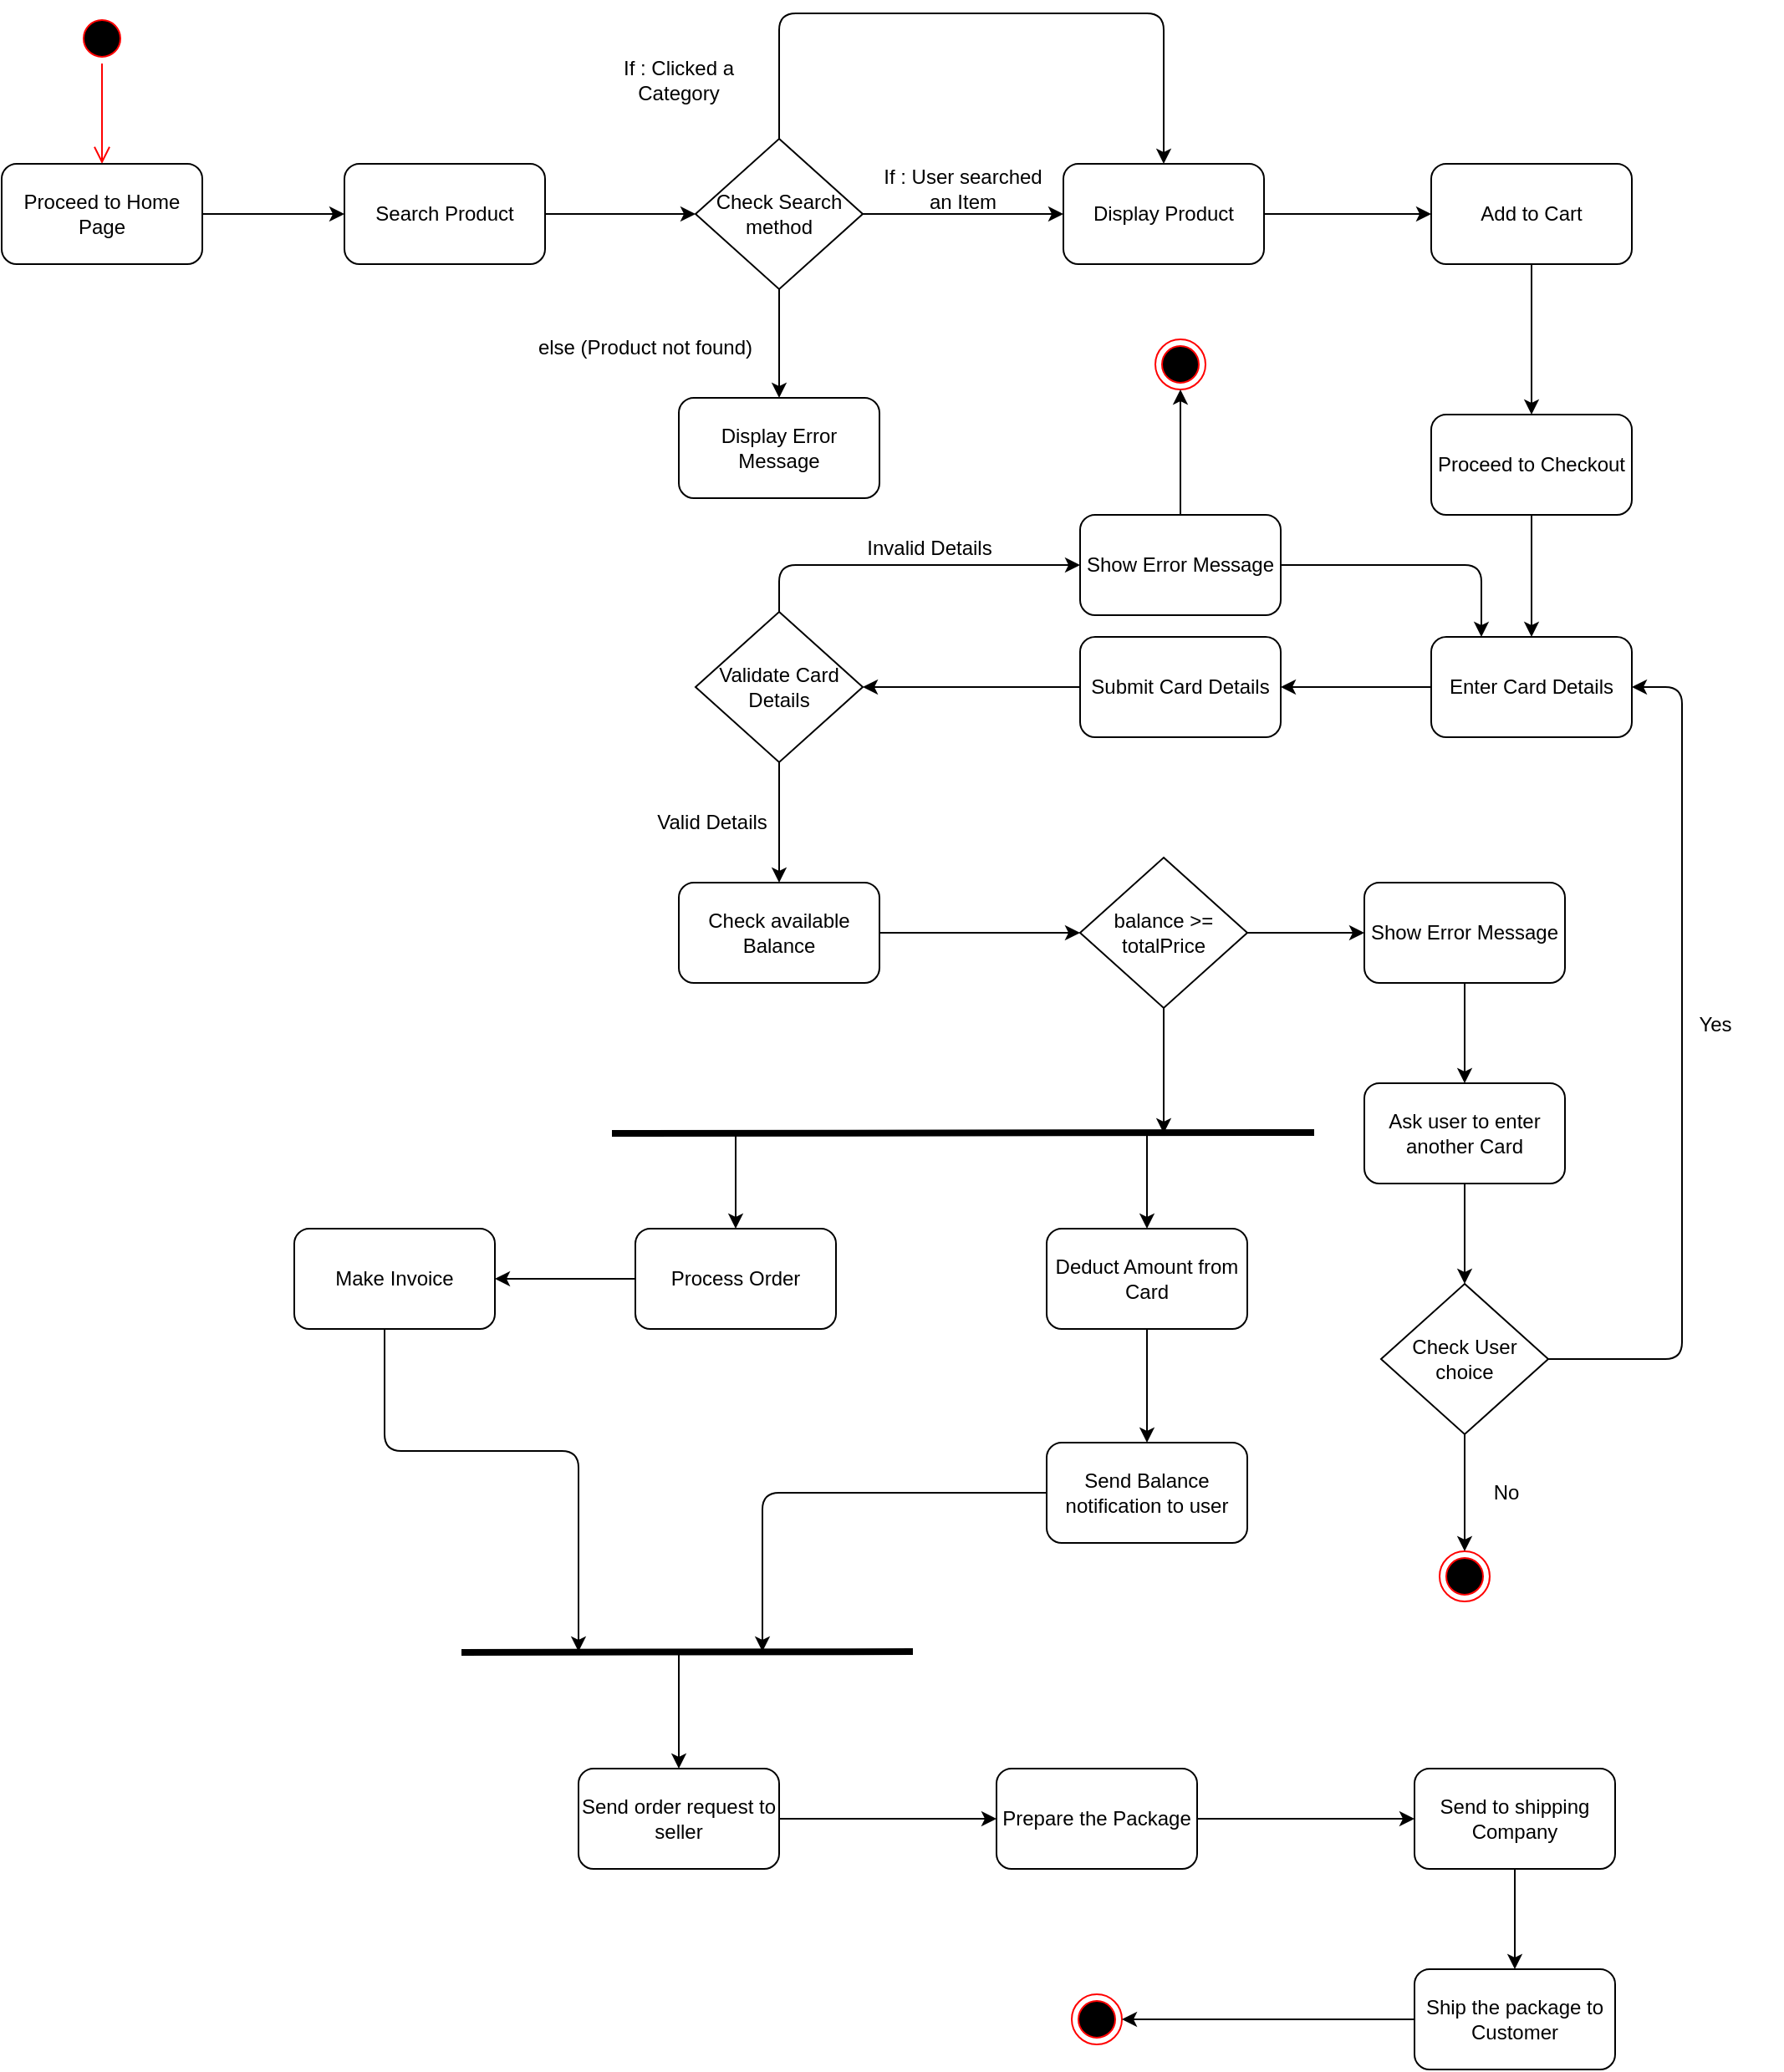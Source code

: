 <mxfile version="10.6.3" type="device"><diagram id="DP94AzspVRqVs0FC97Al" name="Page-1"><mxGraphModel dx="1358" dy="750" grid="1" gridSize="10" guides="1" tooltips="1" connect="1" arrows="1" fold="1" page="1" pageScale="1" pageWidth="1169" pageHeight="827" math="0" shadow="0"><root><mxCell id="0"/><mxCell id="1" parent="0"/><mxCell id="HlpJmoHyJeELnDshYDKf-1" value="" style="ellipse;html=1;shape=startState;fillColor=#000000;strokeColor=#ff0000;" vertex="1" parent="1"><mxGeometry x="130" y="40" width="30" height="30" as="geometry"/></mxCell><mxCell id="HlpJmoHyJeELnDshYDKf-2" value="" style="edgeStyle=orthogonalEdgeStyle;html=1;verticalAlign=bottom;endArrow=open;endSize=8;strokeColor=#ff0000;" edge="1" source="HlpJmoHyJeELnDshYDKf-1" parent="1"><mxGeometry relative="1" as="geometry"><mxPoint x="145" y="130" as="targetPoint"/></mxGeometry></mxCell><mxCell id="HlpJmoHyJeELnDshYDKf-3" value="Proceed to Home Page" style="rounded=1;whiteSpace=wrap;html=1;" vertex="1" parent="1"><mxGeometry x="85" y="130" width="120" height="60" as="geometry"/></mxCell><mxCell id="HlpJmoHyJeELnDshYDKf-4" value="" style="endArrow=classic;html=1;exitX=1;exitY=0.5;exitDx=0;exitDy=0;entryX=0;entryY=0.5;entryDx=0;entryDy=0;" edge="1" parent="1" source="HlpJmoHyJeELnDshYDKf-3" target="HlpJmoHyJeELnDshYDKf-5"><mxGeometry width="50" height="50" relative="1" as="geometry"><mxPoint x="280" y="185" as="sourcePoint"/><mxPoint x="310" y="160" as="targetPoint"/></mxGeometry></mxCell><mxCell id="HlpJmoHyJeELnDshYDKf-5" value="Search Product" style="rounded=1;whiteSpace=wrap;html=1;" vertex="1" parent="1"><mxGeometry x="290" y="130" width="120" height="60" as="geometry"/></mxCell><mxCell id="HlpJmoHyJeELnDshYDKf-7" value="" style="endArrow=classic;html=1;entryX=0;entryY=0.5;entryDx=0;entryDy=0;" edge="1" parent="1" target="HlpJmoHyJeELnDshYDKf-32"><mxGeometry width="50" height="50" relative="1" as="geometry"><mxPoint x="410" y="160" as="sourcePoint"/><mxPoint x="490" y="160" as="targetPoint"/></mxGeometry></mxCell><mxCell id="HlpJmoHyJeELnDshYDKf-10" value="Display Product" style="rounded=1;whiteSpace=wrap;html=1;" vertex="1" parent="1"><mxGeometry x="720" y="130" width="120" height="60" as="geometry"/></mxCell><mxCell id="HlpJmoHyJeELnDshYDKf-20" value="" style="ellipse;html=1;shape=endState;fillColor=#000000;strokeColor=#ff0000;" vertex="1" parent="1"><mxGeometry x="945" y="960" width="30" height="30" as="geometry"/></mxCell><mxCell id="HlpJmoHyJeELnDshYDKf-27" value="" style="endArrow=classic;html=1;exitX=1;exitY=0.5;exitDx=0;exitDy=0;entryX=0;entryY=0.5;entryDx=0;entryDy=0;" edge="1" parent="1" source="HlpJmoHyJeELnDshYDKf-10" target="HlpJmoHyJeELnDshYDKf-43"><mxGeometry width="50" height="50" relative="1" as="geometry"><mxPoint x="620" y="170" as="sourcePoint"/><mxPoint x="940" y="160" as="targetPoint"/></mxGeometry></mxCell><mxCell id="HlpJmoHyJeELnDshYDKf-31" value="" style="endArrow=classic;html=1;exitX=0.5;exitY=1;exitDx=0;exitDy=0;entryX=0.5;entryY=0;entryDx=0;entryDy=0;" edge="1" parent="1" source="HlpJmoHyJeELnDshYDKf-43" target="HlpJmoHyJeELnDshYDKf-44"><mxGeometry width="50" height="50" relative="1" as="geometry"><mxPoint x="930" y="450" as="sourcePoint"/><mxPoint x="856" y="340" as="targetPoint"/></mxGeometry></mxCell><mxCell id="HlpJmoHyJeELnDshYDKf-32" value="Check Search method" style="rhombus;whiteSpace=wrap;html=1;" vertex="1" parent="1"><mxGeometry x="500" y="115" width="100" height="90" as="geometry"/></mxCell><mxCell id="HlpJmoHyJeELnDshYDKf-33" value="" style="endArrow=classic;html=1;exitX=1;exitY=0.5;exitDx=0;exitDy=0;entryX=0;entryY=0.5;entryDx=0;entryDy=0;" edge="1" parent="1" source="HlpJmoHyJeELnDshYDKf-32" target="HlpJmoHyJeELnDshYDKf-10"><mxGeometry width="50" height="50" relative="1" as="geometry"><mxPoint x="850" y="170" as="sourcePoint"/><mxPoint x="950" y="170" as="targetPoint"/></mxGeometry></mxCell><mxCell id="HlpJmoHyJeELnDshYDKf-34" value="If : User searched an Item" style="text;html=1;strokeColor=none;fillColor=none;align=center;verticalAlign=middle;whiteSpace=wrap;rounded=0;" vertex="1" parent="1"><mxGeometry x="610" y="135" width="100" height="20" as="geometry"/></mxCell><mxCell id="HlpJmoHyJeELnDshYDKf-35" value="If : Clicked a Category" style="text;html=1;strokeColor=none;fillColor=none;align=center;verticalAlign=middle;whiteSpace=wrap;rounded=0;" vertex="1" parent="1"><mxGeometry x="440" y="70" width="100" height="20" as="geometry"/></mxCell><mxCell id="HlpJmoHyJeELnDshYDKf-38" value="" style="endArrow=classic;html=1;exitX=0.5;exitY=0;exitDx=0;exitDy=0;entryX=0.5;entryY=0;entryDx=0;entryDy=0;" edge="1" parent="1" source="HlpJmoHyJeELnDshYDKf-32" target="HlpJmoHyJeELnDshYDKf-10"><mxGeometry width="50" height="50" relative="1" as="geometry"><mxPoint x="520" y="269.5" as="sourcePoint"/><mxPoint x="620" y="269.5" as="targetPoint"/><Array as="points"><mxPoint x="550" y="40"/><mxPoint x="660" y="40"/><mxPoint x="780" y="40"/></Array></mxGeometry></mxCell><mxCell id="HlpJmoHyJeELnDshYDKf-40" value="Display Error Message" style="rounded=1;whiteSpace=wrap;html=1;" vertex="1" parent="1"><mxGeometry x="490" y="270" width="120" height="60" as="geometry"/></mxCell><mxCell id="HlpJmoHyJeELnDshYDKf-41" value="" style="endArrow=classic;html=1;entryX=0.5;entryY=0;entryDx=0;entryDy=0;exitX=0.5;exitY=1;exitDx=0;exitDy=0;" edge="1" parent="1" source="HlpJmoHyJeELnDshYDKf-32" target="HlpJmoHyJeELnDshYDKf-40"><mxGeometry width="50" height="50" relative="1" as="geometry"><mxPoint x="420" y="170" as="sourcePoint"/><mxPoint x="510" y="170" as="targetPoint"/></mxGeometry></mxCell><mxCell id="HlpJmoHyJeELnDshYDKf-42" value="else (Product not found)" style="text;html=1;strokeColor=none;fillColor=none;align=center;verticalAlign=middle;whiteSpace=wrap;rounded=0;" vertex="1" parent="1"><mxGeometry x="400" y="230" width="140" height="20" as="geometry"/></mxCell><mxCell id="HlpJmoHyJeELnDshYDKf-43" value="Add to Cart" style="rounded=1;whiteSpace=wrap;html=1;" vertex="1" parent="1"><mxGeometry x="940" y="130" width="120" height="60" as="geometry"/></mxCell><mxCell id="HlpJmoHyJeELnDshYDKf-44" value="Proceed to Checkout" style="rounded=1;whiteSpace=wrap;html=1;" vertex="1" parent="1"><mxGeometry x="940" y="280" width="120" height="60" as="geometry"/></mxCell><mxCell id="HlpJmoHyJeELnDshYDKf-45" value="Enter Card Details" style="rounded=1;whiteSpace=wrap;html=1;" vertex="1" parent="1"><mxGeometry x="940" y="413" width="120" height="60" as="geometry"/></mxCell><mxCell id="HlpJmoHyJeELnDshYDKf-46" value="" style="endArrow=classic;html=1;exitX=0.5;exitY=1;exitDx=0;exitDy=0;" edge="1" parent="1" source="HlpJmoHyJeELnDshYDKf-44" target="HlpJmoHyJeELnDshYDKf-45"><mxGeometry width="50" height="50" relative="1" as="geometry"><mxPoint x="1010" y="200" as="sourcePoint"/><mxPoint x="1010" y="290" as="targetPoint"/></mxGeometry></mxCell><mxCell id="HlpJmoHyJeELnDshYDKf-47" value="Submit Card Details" style="rounded=1;whiteSpace=wrap;html=1;" vertex="1" parent="1"><mxGeometry x="730" y="413" width="120" height="60" as="geometry"/></mxCell><mxCell id="HlpJmoHyJeELnDshYDKf-48" value="" style="endArrow=classic;html=1;exitX=0;exitY=0.5;exitDx=0;exitDy=0;entryX=1;entryY=0.5;entryDx=0;entryDy=0;" edge="1" parent="1" source="HlpJmoHyJeELnDshYDKf-45" target="HlpJmoHyJeELnDshYDKf-47"><mxGeometry width="50" height="50" relative="1" as="geometry"><mxPoint x="1010" y="350" as="sourcePoint"/><mxPoint x="1010" y="423" as="targetPoint"/></mxGeometry></mxCell><mxCell id="HlpJmoHyJeELnDshYDKf-49" value="Validate Card Details" style="rhombus;whiteSpace=wrap;html=1;" vertex="1" parent="1"><mxGeometry x="500" y="398" width="100" height="90" as="geometry"/></mxCell><mxCell id="HlpJmoHyJeELnDshYDKf-50" value="" style="endArrow=classic;html=1;exitX=0;exitY=0.5;exitDx=0;exitDy=0;entryX=1;entryY=0.5;entryDx=0;entryDy=0;" edge="1" parent="1" source="HlpJmoHyJeELnDshYDKf-47" target="HlpJmoHyJeELnDshYDKf-49"><mxGeometry width="50" height="50" relative="1" as="geometry"><mxPoint x="740" y="450" as="sourcePoint"/><mxPoint x="650" y="450" as="targetPoint"/></mxGeometry></mxCell><mxCell id="HlpJmoHyJeELnDshYDKf-51" value="" style="endArrow=classic;html=1;exitX=0.5;exitY=0;exitDx=0;exitDy=0;entryX=0;entryY=0.5;entryDx=0;entryDy=0;" edge="1" parent="1" source="HlpJmoHyJeELnDshYDKf-49" target="HlpJmoHyJeELnDshYDKf-53"><mxGeometry width="50" height="50" relative="1" as="geometry"><mxPoint x="600" y="390" as="sourcePoint"/><mxPoint x="720" y="390" as="targetPoint"/><Array as="points"><mxPoint x="550" y="370"/></Array></mxGeometry></mxCell><mxCell id="HlpJmoHyJeELnDshYDKf-52" value="Valid Details" style="text;html=1;strokeColor=none;fillColor=none;align=center;verticalAlign=middle;whiteSpace=wrap;rounded=0;" vertex="1" parent="1"><mxGeometry x="440" y="514" width="140" height="20" as="geometry"/></mxCell><mxCell id="HlpJmoHyJeELnDshYDKf-53" value="Show Error Message" style="rounded=1;whiteSpace=wrap;html=1;" vertex="1" parent="1"><mxGeometry x="730" y="340" width="120" height="60" as="geometry"/></mxCell><mxCell id="HlpJmoHyJeELnDshYDKf-54" value="Invalid Details" style="text;html=1;strokeColor=none;fillColor=none;align=center;verticalAlign=middle;whiteSpace=wrap;rounded=0;" vertex="1" parent="1"><mxGeometry x="570" y="350" width="140" height="20" as="geometry"/></mxCell><mxCell id="HlpJmoHyJeELnDshYDKf-55" value="" style="endArrow=classic;html=1;entryX=0.25;entryY=0;entryDx=0;entryDy=0;exitX=1;exitY=0.5;exitDx=0;exitDy=0;" edge="1" parent="1" source="HlpJmoHyJeELnDshYDKf-53" target="HlpJmoHyJeELnDshYDKf-45"><mxGeometry width="50" height="50" relative="1" as="geometry"><mxPoint x="860" y="370" as="sourcePoint"/><mxPoint x="950" y="370" as="targetPoint"/><Array as="points"><mxPoint x="970" y="370"/></Array></mxGeometry></mxCell><mxCell id="HlpJmoHyJeELnDshYDKf-56" value="Check available Balance" style="rounded=1;whiteSpace=wrap;html=1;" vertex="1" parent="1"><mxGeometry x="490" y="560" width="120" height="60" as="geometry"/></mxCell><mxCell id="HlpJmoHyJeELnDshYDKf-59" value="" style="endArrow=classic;html=1;entryX=0.5;entryY=0;entryDx=0;entryDy=0;exitX=0.5;exitY=1;exitDx=0;exitDy=0;" edge="1" parent="1" source="HlpJmoHyJeELnDshYDKf-49" target="HlpJmoHyJeELnDshYDKf-56"><mxGeometry width="50" height="50" relative="1" as="geometry"><mxPoint x="499" y="473" as="sourcePoint"/><mxPoint x="499" y="538" as="targetPoint"/></mxGeometry></mxCell><mxCell id="HlpJmoHyJeELnDshYDKf-60" value="balance &amp;gt;= totalPrice" style="rhombus;whiteSpace=wrap;html=1;" vertex="1" parent="1"><mxGeometry x="730" y="545" width="100" height="90" as="geometry"/></mxCell><mxCell id="HlpJmoHyJeELnDshYDKf-61" value="" style="endArrow=classic;html=1;entryX=0;entryY=0.5;entryDx=0;entryDy=0;exitX=1;exitY=0.5;exitDx=0;exitDy=0;" edge="1" parent="1" source="HlpJmoHyJeELnDshYDKf-56" target="HlpJmoHyJeELnDshYDKf-60"><mxGeometry width="50" height="50" relative="1" as="geometry"><mxPoint x="560" y="498" as="sourcePoint"/><mxPoint x="560" y="570" as="targetPoint"/></mxGeometry></mxCell><mxCell id="HlpJmoHyJeELnDshYDKf-62" value="" style="endArrow=none;html=1;strokeWidth=4;" edge="1" parent="1"><mxGeometry width="50" height="50" relative="1" as="geometry"><mxPoint x="450" y="710" as="sourcePoint"/><mxPoint x="870" y="709.5" as="targetPoint"/></mxGeometry></mxCell><mxCell id="HlpJmoHyJeELnDshYDKf-63" value="" style="endArrow=classic;html=1;exitX=0.5;exitY=1;exitDx=0;exitDy=0;" edge="1" parent="1" source="HlpJmoHyJeELnDshYDKf-60"><mxGeometry width="50" height="50" relative="1" as="geometry"><mxPoint x="720" y="760" as="sourcePoint"/><mxPoint x="780" y="710" as="targetPoint"/><Array as="points"/></mxGeometry></mxCell><mxCell id="HlpJmoHyJeELnDshYDKf-67" value="Show Error Message" style="rounded=1;whiteSpace=wrap;html=1;" vertex="1" parent="1"><mxGeometry x="900" y="560" width="120" height="60" as="geometry"/></mxCell><mxCell id="HlpJmoHyJeELnDshYDKf-70" value="" style="endArrow=classic;html=1;entryX=0;entryY=0.5;entryDx=0;entryDy=0;exitX=1;exitY=0.5;exitDx=0;exitDy=0;" edge="1" parent="1" source="HlpJmoHyJeELnDshYDKf-60" target="HlpJmoHyJeELnDshYDKf-67"><mxGeometry width="50" height="50" relative="1" as="geometry"><mxPoint x="850" y="590" as="sourcePoint"/><mxPoint x="760" y="600" as="targetPoint"/></mxGeometry></mxCell><mxCell id="HlpJmoHyJeELnDshYDKf-71" value="Ask user to enter another Card" style="rounded=1;whiteSpace=wrap;html=1;" vertex="1" parent="1"><mxGeometry x="900" y="680" width="120" height="60" as="geometry"/></mxCell><mxCell id="HlpJmoHyJeELnDshYDKf-72" value="" style="endArrow=classic;html=1;entryX=0.5;entryY=0;entryDx=0;entryDy=0;exitX=0.5;exitY=1;exitDx=0;exitDy=0;" edge="1" parent="1" source="HlpJmoHyJeELnDshYDKf-67" target="HlpJmoHyJeELnDshYDKf-71"><mxGeometry width="50" height="50" relative="1" as="geometry"><mxPoint x="840" y="600" as="sourcePoint"/><mxPoint x="910" y="600" as="targetPoint"/></mxGeometry></mxCell><mxCell id="HlpJmoHyJeELnDshYDKf-73" value="Check User choice" style="rhombus;whiteSpace=wrap;html=1;" vertex="1" parent="1"><mxGeometry x="910" y="800" width="100" height="90" as="geometry"/></mxCell><mxCell id="HlpJmoHyJeELnDshYDKf-74" value="" style="endArrow=classic;html=1;entryX=1;entryY=0.5;entryDx=0;entryDy=0;exitX=1;exitY=0.5;exitDx=0;exitDy=0;" edge="1" parent="1" source="HlpJmoHyJeELnDshYDKf-73" target="HlpJmoHyJeELnDshYDKf-45"><mxGeometry width="50" height="50" relative="1" as="geometry"><mxPoint x="840" y="600" as="sourcePoint"/><mxPoint x="910" y="600" as="targetPoint"/><Array as="points"><mxPoint x="1090" y="845"/><mxPoint x="1090" y="443"/></Array></mxGeometry></mxCell><mxCell id="HlpJmoHyJeELnDshYDKf-75" value="Yes" style="text;html=1;strokeColor=none;fillColor=none;align=center;verticalAlign=middle;whiteSpace=wrap;rounded=0;" vertex="1" parent="1"><mxGeometry x="1070" y="635" width="80" height="20" as="geometry"/></mxCell><mxCell id="HlpJmoHyJeELnDshYDKf-77" value="" style="endArrow=classic;html=1;entryX=0.5;entryY=0;entryDx=0;entryDy=0;exitX=0.5;exitY=1;exitDx=0;exitDy=0;" edge="1" parent="1" source="HlpJmoHyJeELnDshYDKf-71" target="HlpJmoHyJeELnDshYDKf-73"><mxGeometry width="50" height="50" relative="1" as="geometry"><mxPoint x="970" y="630" as="sourcePoint"/><mxPoint x="970" y="690" as="targetPoint"/></mxGeometry></mxCell><mxCell id="HlpJmoHyJeELnDshYDKf-78" value="" style="endArrow=classic;html=1;entryX=0.5;entryY=0;entryDx=0;entryDy=0;" edge="1" parent="1" target="HlpJmoHyJeELnDshYDKf-20"><mxGeometry width="50" height="50" relative="1" as="geometry"><mxPoint x="960" y="890" as="sourcePoint"/><mxPoint x="970" y="810" as="targetPoint"/></mxGeometry></mxCell><mxCell id="HlpJmoHyJeELnDshYDKf-79" value="No" style="text;html=1;strokeColor=none;fillColor=none;align=center;verticalAlign=middle;whiteSpace=wrap;rounded=0;" vertex="1" parent="1"><mxGeometry x="945" y="915" width="80" height="20" as="geometry"/></mxCell><mxCell id="HlpJmoHyJeELnDshYDKf-82" value="Process Order" style="rounded=1;whiteSpace=wrap;html=1;" vertex="1" parent="1"><mxGeometry x="464" y="767" width="120" height="60" as="geometry"/></mxCell><mxCell id="HlpJmoHyJeELnDshYDKf-83" value="Make Invoice" style="rounded=1;whiteSpace=wrap;html=1;" vertex="1" parent="1"><mxGeometry x="260" y="767" width="120" height="60" as="geometry"/></mxCell><mxCell id="HlpJmoHyJeELnDshYDKf-85" value="" style="endArrow=classic;html=1;entryX=0.5;entryY=0;entryDx=0;entryDy=0;" edge="1" parent="1" target="HlpJmoHyJeELnDshYDKf-82"><mxGeometry width="50" height="50" relative="1" as="geometry"><mxPoint x="524" y="710" as="sourcePoint"/><mxPoint x="970" y="690" as="targetPoint"/></mxGeometry></mxCell><mxCell id="HlpJmoHyJeELnDshYDKf-86" value="" style="endArrow=classic;html=1;entryX=1;entryY=0.5;entryDx=0;entryDy=0;exitX=0;exitY=0.5;exitDx=0;exitDy=0;" edge="1" parent="1" source="HlpJmoHyJeELnDshYDKf-82" target="HlpJmoHyJeELnDshYDKf-83"><mxGeometry width="50" height="50" relative="1" as="geometry"><mxPoint x="620" y="600" as="sourcePoint"/><mxPoint x="740" y="600" as="targetPoint"/></mxGeometry></mxCell><mxCell id="HlpJmoHyJeELnDshYDKf-87" value="" style="endArrow=classic;html=1;exitX=0.45;exitY=1;exitDx=0;exitDy=0;exitPerimeter=0;" edge="1" parent="1" source="HlpJmoHyJeELnDshYDKf-83"><mxGeometry width="50" height="50" relative="1" as="geometry"><mxPoint x="534" y="720" as="sourcePoint"/><mxPoint x="430" y="1020" as="targetPoint"/><Array as="points"><mxPoint x="314" y="900"/><mxPoint x="430" y="900"/></Array></mxGeometry></mxCell><mxCell id="HlpJmoHyJeELnDshYDKf-88" value="" style="endArrow=none;html=1;strokeWidth=4;" edge="1" parent="1"><mxGeometry width="50" height="50" relative="1" as="geometry"><mxPoint x="360" y="1020.5" as="sourcePoint"/><mxPoint x="630" y="1020" as="targetPoint"/></mxGeometry></mxCell><mxCell id="HlpJmoHyJeELnDshYDKf-89" value="Deduct Amount from Card" style="rounded=1;whiteSpace=wrap;html=1;" vertex="1" parent="1"><mxGeometry x="710" y="767" width="120" height="60" as="geometry"/></mxCell><mxCell id="HlpJmoHyJeELnDshYDKf-90" value="" style="endArrow=classic;html=1;entryX=0.5;entryY=0;entryDx=0;entryDy=0;" edge="1" parent="1" target="HlpJmoHyJeELnDshYDKf-89"><mxGeometry width="50" height="50" relative="1" as="geometry"><mxPoint x="770" y="710" as="sourcePoint"/><mxPoint x="790" y="720" as="targetPoint"/><Array as="points"/></mxGeometry></mxCell><mxCell id="HlpJmoHyJeELnDshYDKf-91" value="Send Balance notification to user" style="rounded=1;whiteSpace=wrap;html=1;" vertex="1" parent="1"><mxGeometry x="710" y="895" width="120" height="60" as="geometry"/></mxCell><mxCell id="HlpJmoHyJeELnDshYDKf-92" value="" style="endArrow=classic;html=1;entryX=0.5;entryY=0;entryDx=0;entryDy=0;exitX=0.5;exitY=1;exitDx=0;exitDy=0;" edge="1" parent="1" source="HlpJmoHyJeELnDshYDKf-89" target="HlpJmoHyJeELnDshYDKf-91"><mxGeometry width="50" height="50" relative="1" as="geometry"><mxPoint x="780" y="720" as="sourcePoint"/><mxPoint x="780" y="777" as="targetPoint"/><Array as="points"/></mxGeometry></mxCell><mxCell id="HlpJmoHyJeELnDshYDKf-93" value="" style="endArrow=classic;html=1;exitX=0;exitY=0.5;exitDx=0;exitDy=0;" edge="1" parent="1" source="HlpJmoHyJeELnDshYDKf-91"><mxGeometry width="50" height="50" relative="1" as="geometry"><mxPoint x="324" y="837" as="sourcePoint"/><mxPoint x="540" y="1020" as="targetPoint"/><Array as="points"><mxPoint x="630" y="925"/><mxPoint x="540" y="925"/></Array></mxGeometry></mxCell><mxCell id="HlpJmoHyJeELnDshYDKf-94" value="Send order request to seller" style="rounded=1;whiteSpace=wrap;html=1;" vertex="1" parent="1"><mxGeometry x="430" y="1090" width="120" height="60" as="geometry"/></mxCell><mxCell id="HlpJmoHyJeELnDshYDKf-96" value="" style="endArrow=classic;html=1;entryX=0.5;entryY=0;entryDx=0;entryDy=0;" edge="1" parent="1" target="HlpJmoHyJeELnDshYDKf-94"><mxGeometry width="50" height="50" relative="1" as="geometry"><mxPoint x="490" y="1020" as="sourcePoint"/><mxPoint x="534" y="777" as="targetPoint"/></mxGeometry></mxCell><mxCell id="HlpJmoHyJeELnDshYDKf-97" value="Prepare the Package" style="rounded=1;whiteSpace=wrap;html=1;" vertex="1" parent="1"><mxGeometry x="680" y="1090" width="120" height="60" as="geometry"/></mxCell><mxCell id="HlpJmoHyJeELnDshYDKf-98" value="" style="endArrow=classic;html=1;entryX=0;entryY=0.5;entryDx=0;entryDy=0;exitX=1;exitY=0.5;exitDx=0;exitDy=0;" edge="1" parent="1" source="HlpJmoHyJeELnDshYDKf-94" target="HlpJmoHyJeELnDshYDKf-97"><mxGeometry width="50" height="50" relative="1" as="geometry"><mxPoint x="500" y="1030" as="sourcePoint"/><mxPoint x="500" y="1100" as="targetPoint"/></mxGeometry></mxCell><mxCell id="HlpJmoHyJeELnDshYDKf-99" value="Send to shipping Company" style="rounded=1;whiteSpace=wrap;html=1;" vertex="1" parent="1"><mxGeometry x="930" y="1090" width="120" height="60" as="geometry"/></mxCell><mxCell id="HlpJmoHyJeELnDshYDKf-100" value="" style="endArrow=classic;html=1;entryX=0;entryY=0.5;entryDx=0;entryDy=0;" edge="1" parent="1" target="HlpJmoHyJeELnDshYDKf-99"><mxGeometry width="50" height="50" relative="1" as="geometry"><mxPoint x="800" y="1120" as="sourcePoint"/><mxPoint x="690" y="1130" as="targetPoint"/></mxGeometry></mxCell><mxCell id="HlpJmoHyJeELnDshYDKf-101" value="Ship the package to Customer" style="rounded=1;whiteSpace=wrap;html=1;" vertex="1" parent="1"><mxGeometry x="930" y="1210" width="120" height="60" as="geometry"/></mxCell><mxCell id="HlpJmoHyJeELnDshYDKf-102" value="" style="ellipse;html=1;shape=endState;fillColor=#000000;strokeColor=#ff0000;" vertex="1" parent="1"><mxGeometry x="725" y="1225" width="30" height="30" as="geometry"/></mxCell><mxCell id="HlpJmoHyJeELnDshYDKf-103" value="" style="endArrow=classic;html=1;entryX=1;entryY=0.5;entryDx=0;entryDy=0;exitX=0;exitY=0.5;exitDx=0;exitDy=0;" edge="1" parent="1" source="HlpJmoHyJeELnDshYDKf-101" target="HlpJmoHyJeELnDshYDKf-102"><mxGeometry width="50" height="50" relative="1" as="geometry"><mxPoint x="850" y="1213" as="sourcePoint"/><mxPoint x="850" y="1270" as="targetPoint"/></mxGeometry></mxCell><mxCell id="HlpJmoHyJeELnDshYDKf-104" value="" style="endArrow=classic;html=1;entryX=0.5;entryY=0;entryDx=0;entryDy=0;exitX=0.5;exitY=1;exitDx=0;exitDy=0;" edge="1" parent="1" source="HlpJmoHyJeELnDshYDKf-99" target="HlpJmoHyJeELnDshYDKf-101"><mxGeometry width="50" height="50" relative="1" as="geometry"><mxPoint x="810" y="1130" as="sourcePoint"/><mxPoint x="940" y="1130" as="targetPoint"/></mxGeometry></mxCell><mxCell id="HlpJmoHyJeELnDshYDKf-105" value="" style="ellipse;html=1;shape=endState;fillColor=#000000;strokeColor=#ff0000;" vertex="1" parent="1"><mxGeometry x="775" y="235" width="30" height="30" as="geometry"/></mxCell><mxCell id="HlpJmoHyJeELnDshYDKf-106" value="" style="endArrow=classic;html=1;entryX=0.5;entryY=1;entryDx=0;entryDy=0;exitX=0.5;exitY=0;exitDx=0;exitDy=0;" edge="1" parent="1" source="HlpJmoHyJeELnDshYDKf-53" target="HlpJmoHyJeELnDshYDKf-105"><mxGeometry width="50" height="50" relative="1" as="geometry"><mxPoint x="560" y="215" as="sourcePoint"/><mxPoint x="560" y="280" as="targetPoint"/></mxGeometry></mxCell></root></mxGraphModel></diagram></mxfile>